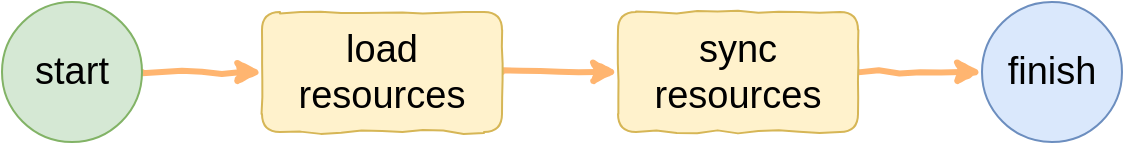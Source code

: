 <mxfile version="20.6.2" type="device"><diagram id="McNM415GZ_Shrw3hhSZQ" name="Page-1"><mxGraphModel dx="1422" dy="841" grid="1" gridSize="10" guides="1" tooltips="1" connect="1" arrows="1" fold="1" page="1" pageScale="1" pageWidth="850" pageHeight="1100" math="0" shadow="0"><root><mxCell id="0"/><mxCell id="1" parent="0"/><mxCell id="FVaH9OL7PdPS-S1f26UW-5" value="" style="edgeStyle=orthogonalEdgeStyle;rounded=0;orthogonalLoop=1;jettySize=auto;html=1;strokeWidth=3;endArrow=classic;endFill=1;strokeColor=#FFB570;comic=1;" parent="1" source="FVaH9OL7PdPS-S1f26UW-1" target="FVaH9OL7PdPS-S1f26UW-4" edge="1"><mxGeometry relative="1" as="geometry"/></mxCell><mxCell id="FVaH9OL7PdPS-S1f26UW-1" value="load&lt;br&gt;resources" style="rounded=1;whiteSpace=wrap;html=1;fontSize=19;comic=1;fillColor=#fff2cc;strokeColor=#d6b656;" parent="1" vertex="1"><mxGeometry x="150" y="25" width="120" height="60" as="geometry"/></mxCell><mxCell id="FVaH9OL7PdPS-S1f26UW-3" style="edgeStyle=orthogonalEdgeStyle;rounded=0;orthogonalLoop=1;jettySize=auto;html=1;strokeWidth=3;endArrow=classic;endFill=1;strokeColor=#FFB570;comic=1;" parent="1" source="FVaH9OL7PdPS-S1f26UW-2" target="FVaH9OL7PdPS-S1f26UW-1" edge="1"><mxGeometry relative="1" as="geometry"/></mxCell><mxCell id="FVaH9OL7PdPS-S1f26UW-2" value="start" style="ellipse;whiteSpace=wrap;html=1;aspect=fixed;fontSize=19;perimeter=ellipsePerimeter;expand=1;comic=1;noLabel=0;portConstraintRotation=0;connectable=1;backgroundOutline=0;fillColor=#d5e8d4;strokeColor=#82b366;" parent="1" vertex="1"><mxGeometry x="20" y="20" width="70" height="70" as="geometry"/></mxCell><mxCell id="FVaH9OL7PdPS-S1f26UW-7" style="edgeStyle=orthogonalEdgeStyle;rounded=0;orthogonalLoop=1;jettySize=auto;html=1;exitX=1;exitY=0.5;exitDx=0;exitDy=0;strokeWidth=3;endArrow=classic;endFill=1;strokeColor=#FFB570;comic=1;" parent="1" source="FVaH9OL7PdPS-S1f26UW-4" target="FVaH9OL7PdPS-S1f26UW-6" edge="1"><mxGeometry relative="1" as="geometry"/></mxCell><mxCell id="FVaH9OL7PdPS-S1f26UW-4" value="sync&lt;br&gt;resources" style="rounded=1;whiteSpace=wrap;html=1;fontSize=19;comic=1;fillColor=#fff2cc;strokeColor=#d6b656;" parent="1" vertex="1"><mxGeometry x="328" y="25" width="120" height="60" as="geometry"/></mxCell><mxCell id="FVaH9OL7PdPS-S1f26UW-6" value="finish" style="ellipse;whiteSpace=wrap;html=1;aspect=fixed;fontSize=19;comic=1;fillColor=#dae8fc;strokeColor=#6c8ebf;" parent="1" vertex="1"><mxGeometry x="510" y="20" width="70" height="70" as="geometry"/></mxCell></root></mxGraphModel></diagram></mxfile>